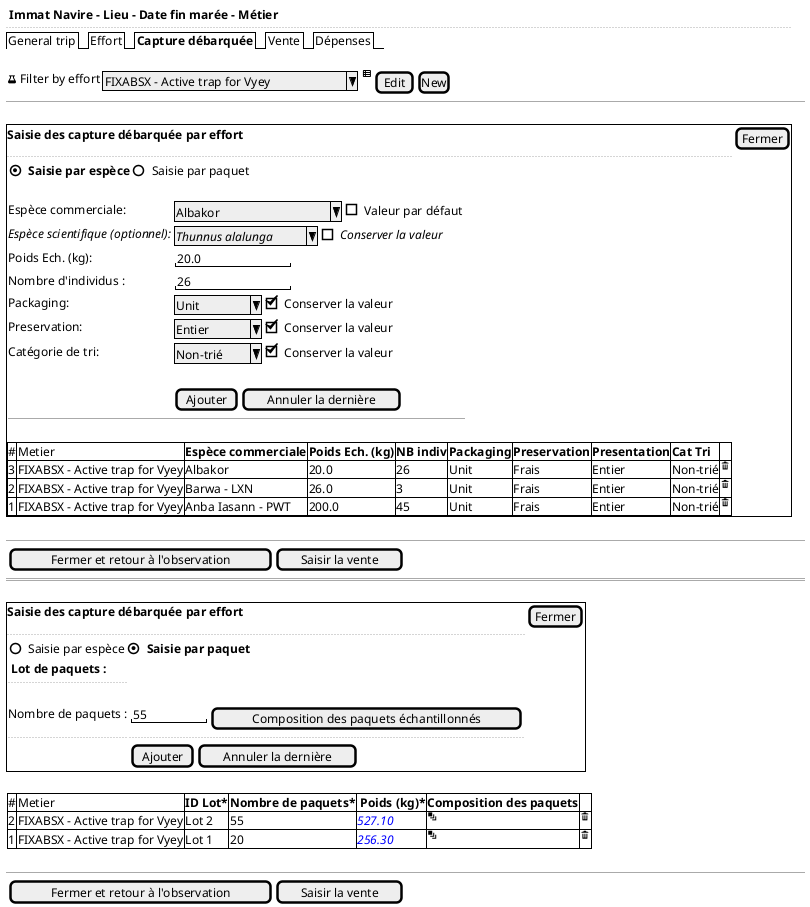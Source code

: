 @startsalt
{
  <b> Immat Navire - Lieu - Date fin marée - Métier
  ..
  {/ General trip | Effort | <b>Capture débarquée | Vente | Dépenses }
  .
  {<&beaker> Filter by effort | { ^FIXABSX - Active trap for Vyey^ } | <&spreadsheet> | [Edit] | [New]}
  -- | --
  .
  {+
    <b>Saisie des capture débarquée par effort | [Fermer]
    ..
    {(X) <b>Saisie par espèce | () Saisie par paquet }
    {
        .
        Espèce commerciale:                   | { ^Albakor            ^ | [] Valeur par défaut }
        <i>Espèce scientifique (optionnel):   | { ^<i>Thunnus alalunga^ | [] <i>Conserver la valeur }
        Poids Ech. (kg):                      | { "        20.0  "  }
        Nombre d'individus :                  | { "         26   "  }
        Packaging:                | { ^Unit     ^ | [X] Conserver la valeur }
        Preservation:             | { ^Entier   ^ | [X] Conserver la valeur }
        Catégorie de tri:         | { ^Non-trié ^ | [X] Conserver la valeur }
        .
        . |  {[Ajouter] | [Annuler la dernière]}
        -- | --
        .
    }
    {#
        # | Metier                          | <b>Espèce commerciale   | <b>Poids Ech. (kg)   | <b>NB indiv | <b>Packaging | <b>Preservation | <b>Presentation | <b>Cat Tri | .
        3 | FIXABSX - Active trap for Vyey  | Albakor                 | 20.0                 | 26          | Unit         | Frais           | Entier          | Non-trié   | <&trash>
        2 | FIXABSX - Active trap for Vyey  | Barwa - LXN             | 26.0                 | 3           | Unit         | Frais           | Entier          | Non-trié   | <&trash>
        1 | FIXABSX - Active trap for Vyey  | Anba Iasann - PWT       | 200.0                | 45          | Unit         | Frais           | Entier          | Non-trié   | <&trash>
    }
  }
  .
  -- | --
  {{[Fermer et retour à l'observation] | [Saisir la vente]}}

  == | ==
  .
  {+
    <b>Saisie des capture débarquée par effort | [Fermer]
    ..
    {() Saisie par espèce | (X) <b>Saisie par paquet }
    {
        <b> Lot de paquets :
        ..
        .
        Nombre de paquets : | {"   55    "  |  [Composition des paquets échantillonnés] }
        .. |..
        . |  {[Ajouter] | [Annuler la dernière]}
    }
  }
  .
  {
    {#
         # | Metier                          | <b>ID Lot*  | <b>Nombre de paquets*   | <b> Poids (kg)*         | <b>Composition des paquets | .
         2 | FIXABSX - Active trap for Vyey  | Lot 2       | 55                      | <color:blue><i>527.10   | <&layers>                   | <&trash>
         1 | FIXABSX - Active trap for Vyey  | Lot 1       | 20                      | <color:blue><i>256.30   | <&layers>                   | <&trash>
    }
  }
  .
  -- | --
  {{[Fermer et retour à l'observation] | [Saisir la vente]}}
}
@endsalt
